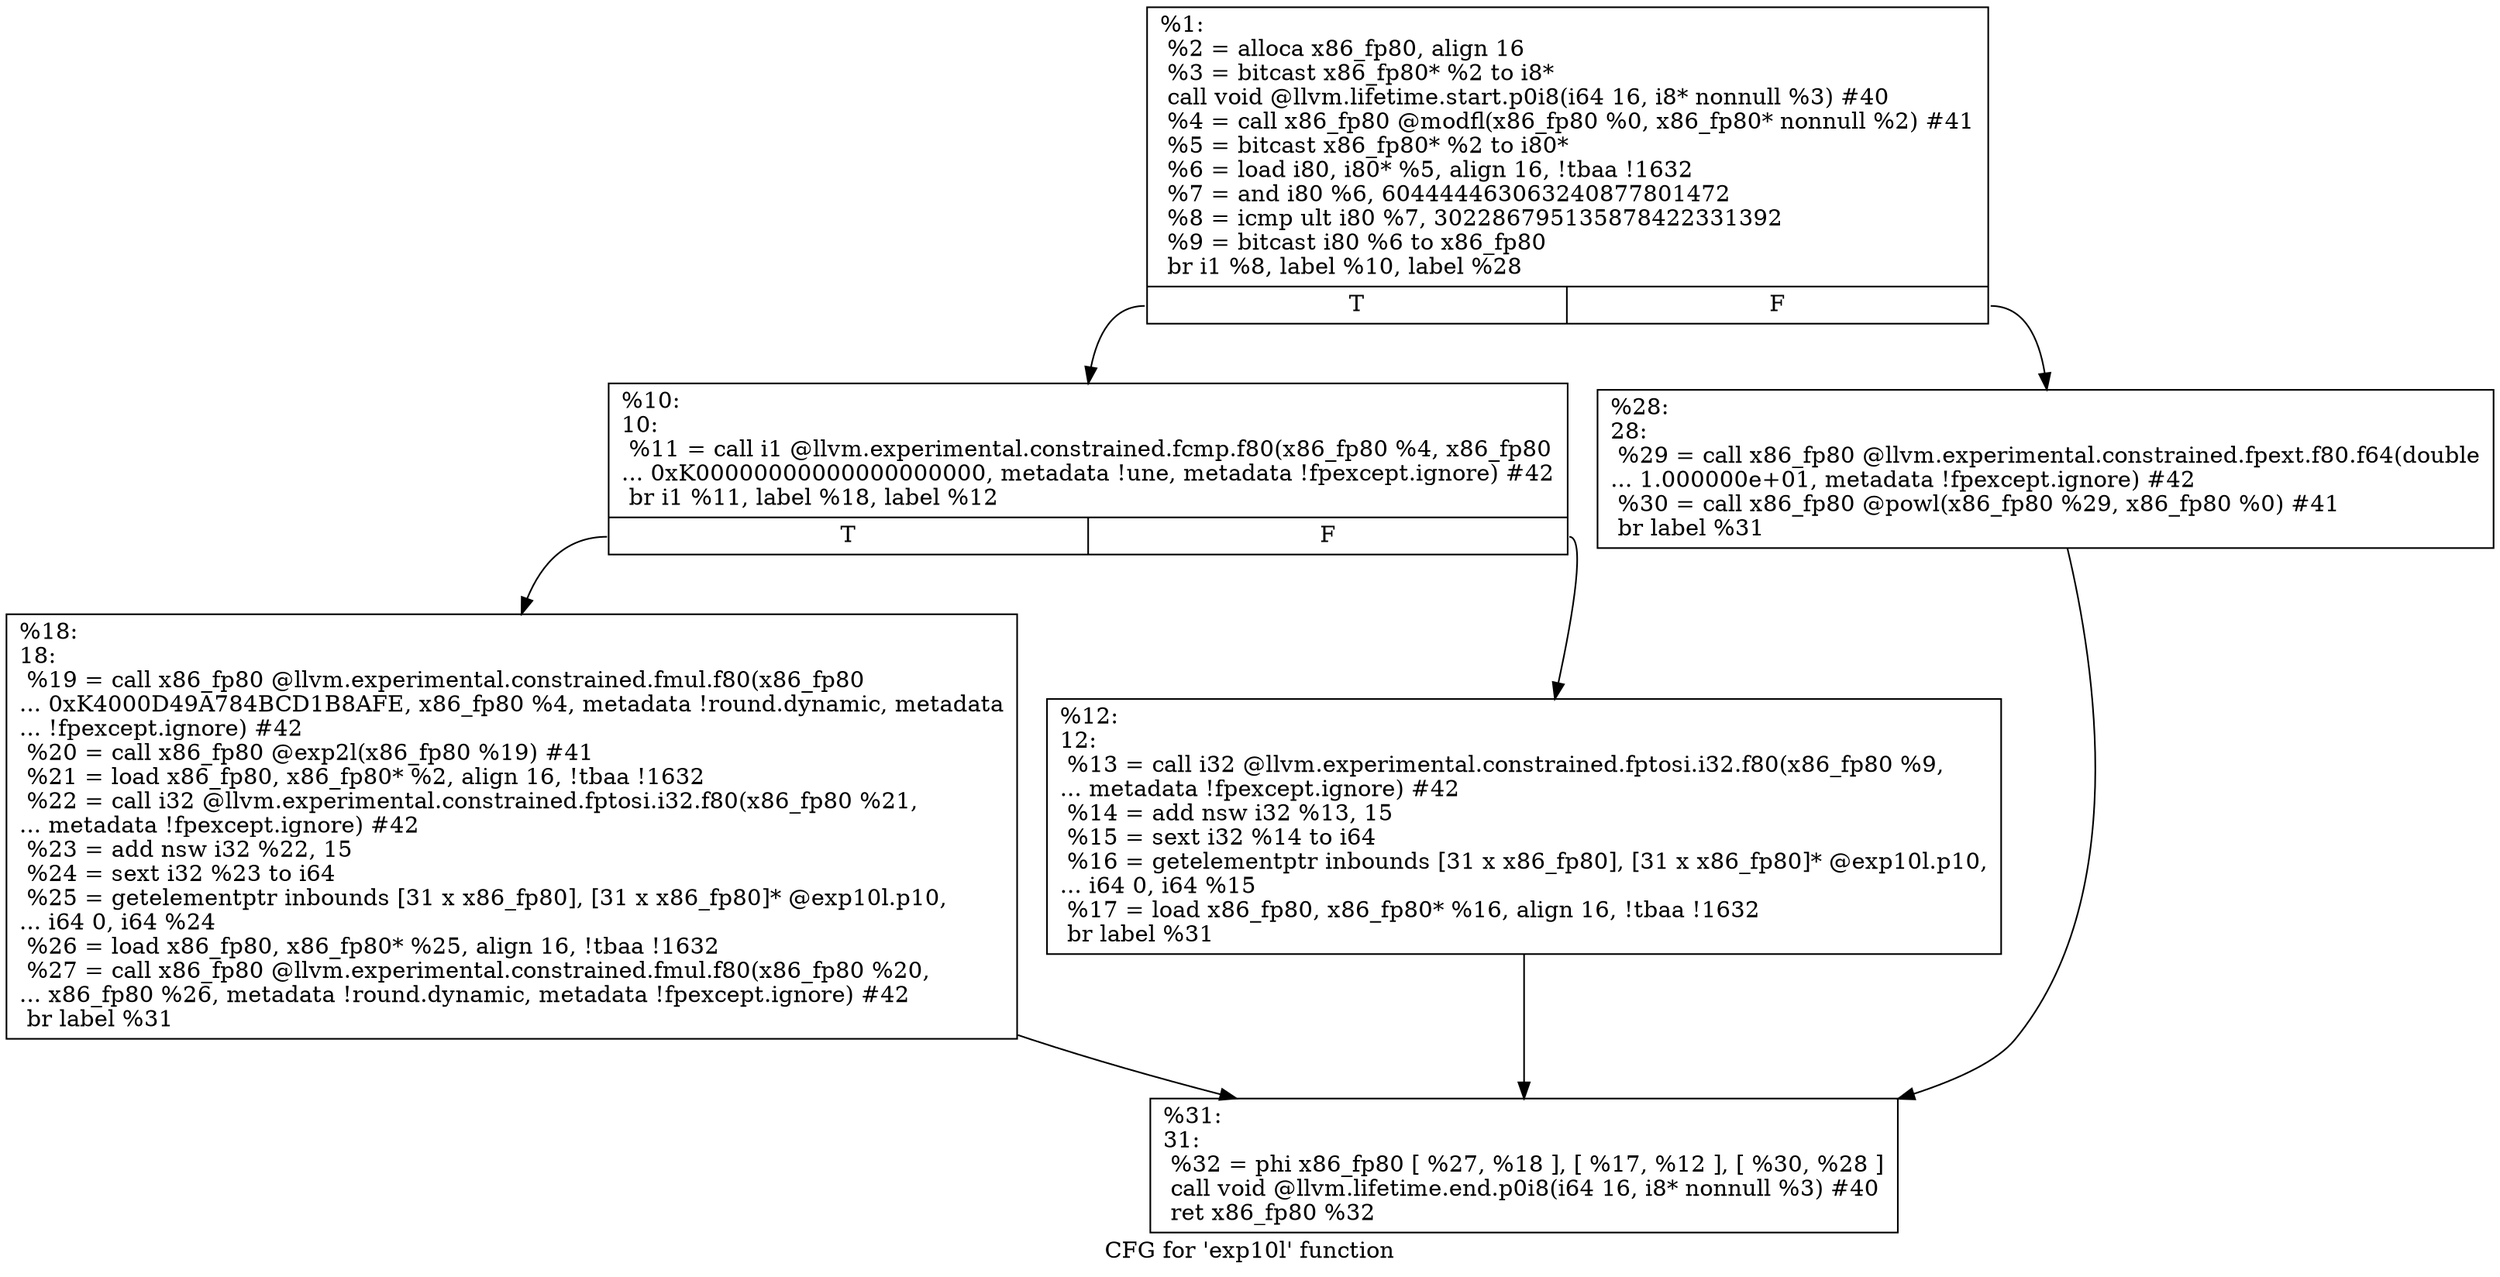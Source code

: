 digraph "CFG for 'exp10l' function" {
	label="CFG for 'exp10l' function";

	Node0x17a4e40 [shape=record,label="{%1:\l  %2 = alloca x86_fp80, align 16\l  %3 = bitcast x86_fp80* %2 to i8*\l  call void @llvm.lifetime.start.p0i8(i64 16, i8* nonnull %3) #40\l  %4 = call x86_fp80 @modfl(x86_fp80 %0, x86_fp80* nonnull %2) #41\l  %5 = bitcast x86_fp80* %2 to i80*\l  %6 = load i80, i80* %5, align 16, !tbaa !1632\l  %7 = and i80 %6, 604444463063240877801472\l  %8 = icmp ult i80 %7, 302286795135878422331392\l  %9 = bitcast i80 %6 to x86_fp80\l  br i1 %8, label %10, label %28\l|{<s0>T|<s1>F}}"];
	Node0x17a4e40:s0 -> Node0x17a4ed0;
	Node0x17a4e40:s1 -> Node0x17a4fc0;
	Node0x17a4ed0 [shape=record,label="{%10:\l10:                                               \l  %11 = call i1 @llvm.experimental.constrained.fcmp.f80(x86_fp80 %4, x86_fp80\l... 0xK00000000000000000000, metadata !une, metadata !fpexcept.ignore) #42\l  br i1 %11, label %18, label %12\l|{<s0>T|<s1>F}}"];
	Node0x17a4ed0:s0 -> Node0x17a4f70;
	Node0x17a4ed0:s1 -> Node0x17a4f20;
	Node0x17a4f20 [shape=record,label="{%12:\l12:                                               \l  %13 = call i32 @llvm.experimental.constrained.fptosi.i32.f80(x86_fp80 %9,\l... metadata !fpexcept.ignore) #42\l  %14 = add nsw i32 %13, 15\l  %15 = sext i32 %14 to i64\l  %16 = getelementptr inbounds [31 x x86_fp80], [31 x x86_fp80]* @exp10l.p10,\l... i64 0, i64 %15\l  %17 = load x86_fp80, x86_fp80* %16, align 16, !tbaa !1632\l  br label %31\l}"];
	Node0x17a4f20 -> Node0x17a5010;
	Node0x17a4f70 [shape=record,label="{%18:\l18:                                               \l  %19 = call x86_fp80 @llvm.experimental.constrained.fmul.f80(x86_fp80\l... 0xK4000D49A784BCD1B8AFE, x86_fp80 %4, metadata !round.dynamic, metadata\l... !fpexcept.ignore) #42\l  %20 = call x86_fp80 @exp2l(x86_fp80 %19) #41\l  %21 = load x86_fp80, x86_fp80* %2, align 16, !tbaa !1632\l  %22 = call i32 @llvm.experimental.constrained.fptosi.i32.f80(x86_fp80 %21,\l... metadata !fpexcept.ignore) #42\l  %23 = add nsw i32 %22, 15\l  %24 = sext i32 %23 to i64\l  %25 = getelementptr inbounds [31 x x86_fp80], [31 x x86_fp80]* @exp10l.p10,\l... i64 0, i64 %24\l  %26 = load x86_fp80, x86_fp80* %25, align 16, !tbaa !1632\l  %27 = call x86_fp80 @llvm.experimental.constrained.fmul.f80(x86_fp80 %20,\l... x86_fp80 %26, metadata !round.dynamic, metadata !fpexcept.ignore) #42\l  br label %31\l}"];
	Node0x17a4f70 -> Node0x17a5010;
	Node0x17a4fc0 [shape=record,label="{%28:\l28:                                               \l  %29 = call x86_fp80 @llvm.experimental.constrained.fpext.f80.f64(double\l... 1.000000e+01, metadata !fpexcept.ignore) #42\l  %30 = call x86_fp80 @powl(x86_fp80 %29, x86_fp80 %0) #41\l  br label %31\l}"];
	Node0x17a4fc0 -> Node0x17a5010;
	Node0x17a5010 [shape=record,label="{%31:\l31:                                               \l  %32 = phi x86_fp80 [ %27, %18 ], [ %17, %12 ], [ %30, %28 ]\l  call void @llvm.lifetime.end.p0i8(i64 16, i8* nonnull %3) #40\l  ret x86_fp80 %32\l}"];
}
